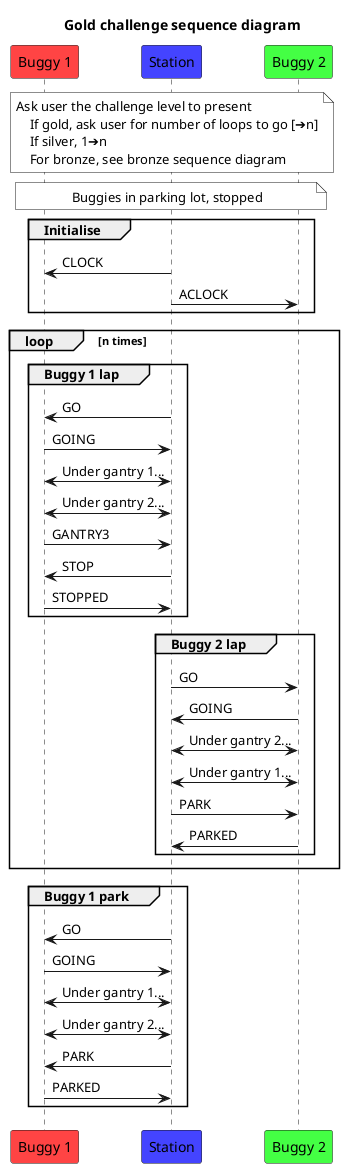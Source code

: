 @startuml
!pragma teoz true
title Gold challenge sequence diagram
participant "Buggy 1" as b1 #f44
participant Station as s #44f
participant "Buggy 2" as b2 #4f4
note over s #fff: Ask user the challenge level to present\n\
    If gold, ask user for number of loops to go [➔n]\n\
    If silver, 1➔n\n\
    For bronze, see bronze sequence diagram
note over b1, b2 #fff: Buggies in parking lot, stopped
group Initialise
    s->b1: CLOCK
    s->b2: ACLOCK
end
loop n times
    group Buggy 1 lap
        s->b1: GO
        s<-b1: GOING
        s<->b1: Under gantry 1...
        s<->b1: Under gantry 2...
        s<-b1: GANTRY3
        s->b1: STOP
        s<-b1: STOPPED
    end
    group Buggy 2 lap
        s->b2: GO
        s<-b2: GOING
        s<->b2: Under gantry 2...
        s<->b2: Under gantry 1...
        s->b2: PARK
        s<-b2: PARKED
    end
end
group Buggy 1 park
    s->b1: GO
    s<-b1: GOING
    s<->b1: Under gantry 1...
    s<->b1: Under gantry 2...
    s->b1: PARK
    s<-b1: PARKED
end
@enduml